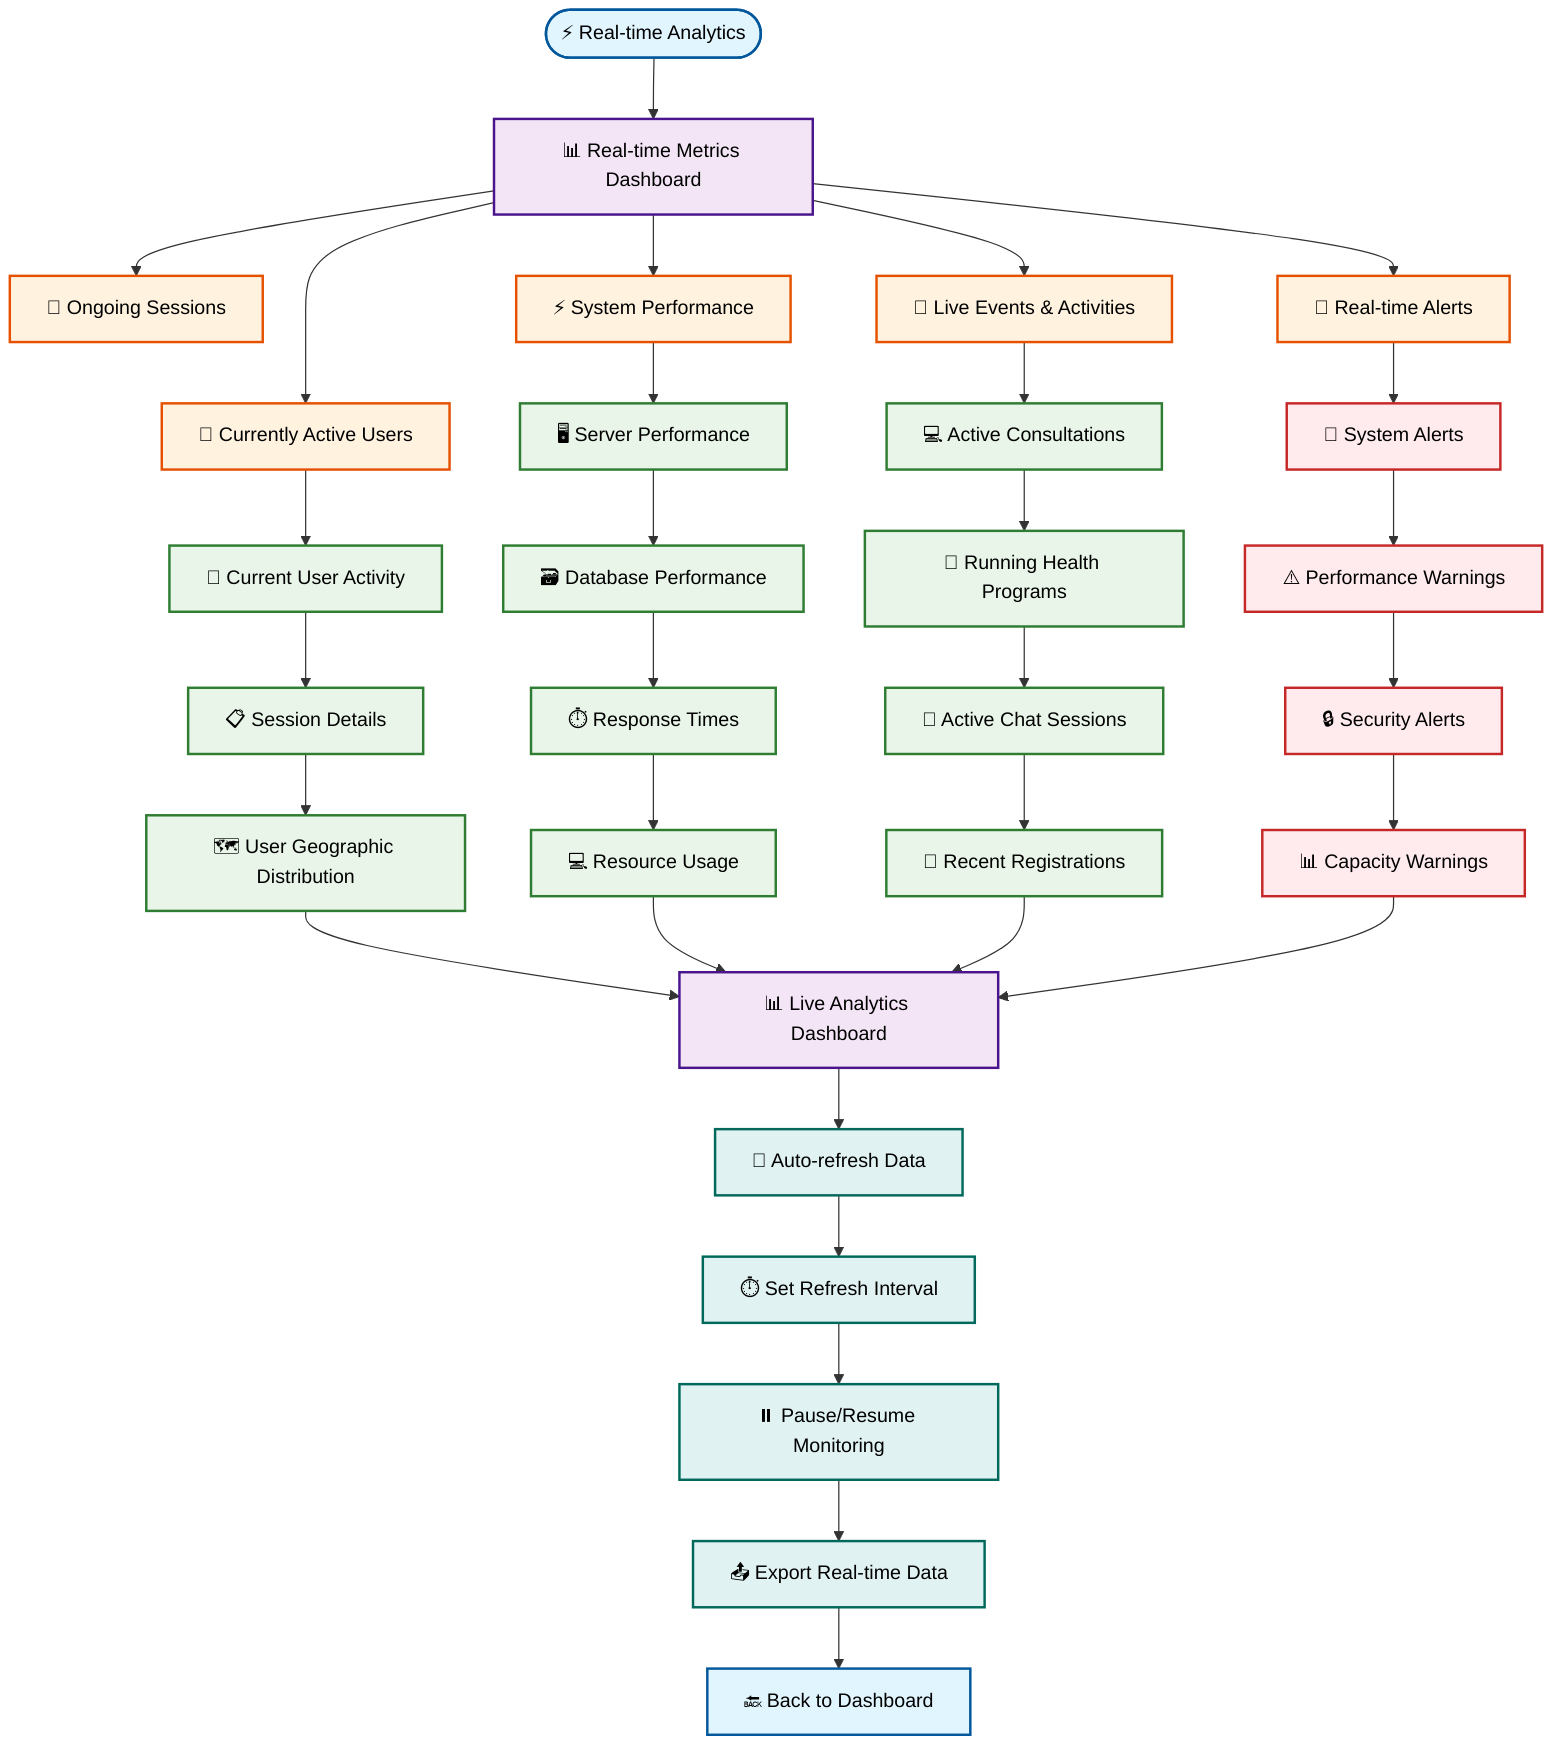 flowchart TD
    %% Real-time Analytics - Live System Monitoring
    
    Start([⚡ Real-time Analytics]) --> RealTimeMetrics[📊 Real-time Metrics Dashboard]
    
    %% Real-time Monitoring Categories
    RealTimeMetrics --> ActiveUsers[👥 Currently Active Users]
    RealTimeMetrics --> OngoingSessions[🔄 Ongoing Sessions]
    RealTimeMetrics --> LiveEvents[🎯 Live Events & Activities]
    RealTimeMetrics --> SystemPerformance[⚡ System Performance]
    RealTimeMetrics --> AlertsNotifications[🚨 Real-time Alerts]
    
    %% Active Users Monitoring
    ActiveUsers --> UserActivity[👤 Current User Activity]
    UserActivity --> SessionDetails[📋 Session Details]
    SessionDetails --> UserLocations[🗺️ User Geographic Distribution]
    
    %% System Performance Monitoring
    SystemPerformance --> ServerMetrics[🖥️ Server Performance]
    ServerMetrics --> DatabasePerformance[🗃️ Database Performance]
    DatabasePerformance --> ResponseTimes[⏱️ Response Times]
    ResponseTimes --> ResourceUsage[💻 Resource Usage]
    
    %% Live Events Monitoring
    LiveEvents --> CurrentConsultations[💻 Active Consultations]
    CurrentConsultations --> OngoingPrograms[🏥 Running Health Programs]
    OngoingPrograms --> ActiveChats[💬 Active Chat Sessions]
    ActiveChats --> RecentRegistrations[📝 Recent Registrations]
    
    %% Alerts and Notifications
    AlertsNotifications --> SystemAlerts[🚨 System Alerts]
    SystemAlerts --> PerformanceAlerts[⚠️ Performance Warnings]
    PerformanceAlerts --> SecurityAlerts[🔒 Security Alerts]
    SecurityAlerts --> CapacityAlerts[📊 Capacity Warnings]
    
    %% Real-time Dashboard Display
    UserLocations --> RealTimeDashboard[📊 Live Analytics Dashboard]
    ResourceUsage --> RealTimeDashboard
    RecentRegistrations --> RealTimeDashboard
    CapacityAlerts --> RealTimeDashboard
    
    %% Auto-refresh and Controls
    RealTimeDashboard --> AutoRefresh[🔄 Auto-refresh Data]
    AutoRefresh --> RefreshInterval[⏱️ Set Refresh Interval]
    RefreshInterval --> PauseResume[⏸️ Pause/Resume Monitoring]
    PauseResume --> ExportRealTime[📤 Export Real-time Data]
    
    ExportRealTime --> BackToDashboard[🔙 Back to Dashboard]
    
    %% Styling
    classDef startEnd fill:#e1f5fe,stroke:#01579b,stroke-width:2px,color:#000
    classDef realtime fill:#fff3e0,stroke:#e65100,stroke-width:2px,color:#000
    classDef monitoring fill:#e8f5e8,stroke:#2e7d32,stroke-width:2px,color:#000
    classDef alerts fill:#ffebee,stroke:#c62828,stroke-width:2px,color:#000
    classDef dashboard fill:#f3e5f5,stroke:#4a148c,stroke-width:2px,color:#000
    classDef controls fill:#e0f2f1,stroke:#00695c,stroke-width:2px,color:#000
    
    class Start,BackToDashboard startEnd
    class ActiveUsers,OngoingSessions,LiveEvents,SystemPerformance,AlertsNotifications realtime
    class UserActivity,SessionDetails,UserLocations,ServerMetrics,DatabasePerformance,ResponseTimes,ResourceUsage,CurrentConsultations,OngoingPrograms,ActiveChats,RecentRegistrations monitoring
    class SystemAlerts,PerformanceAlerts,SecurityAlerts,CapacityAlerts alerts
    class RealTimeMetrics,RealTimeDashboard dashboard
    class AutoRefresh,RefreshInterval,PauseResume,ExportRealTime controls